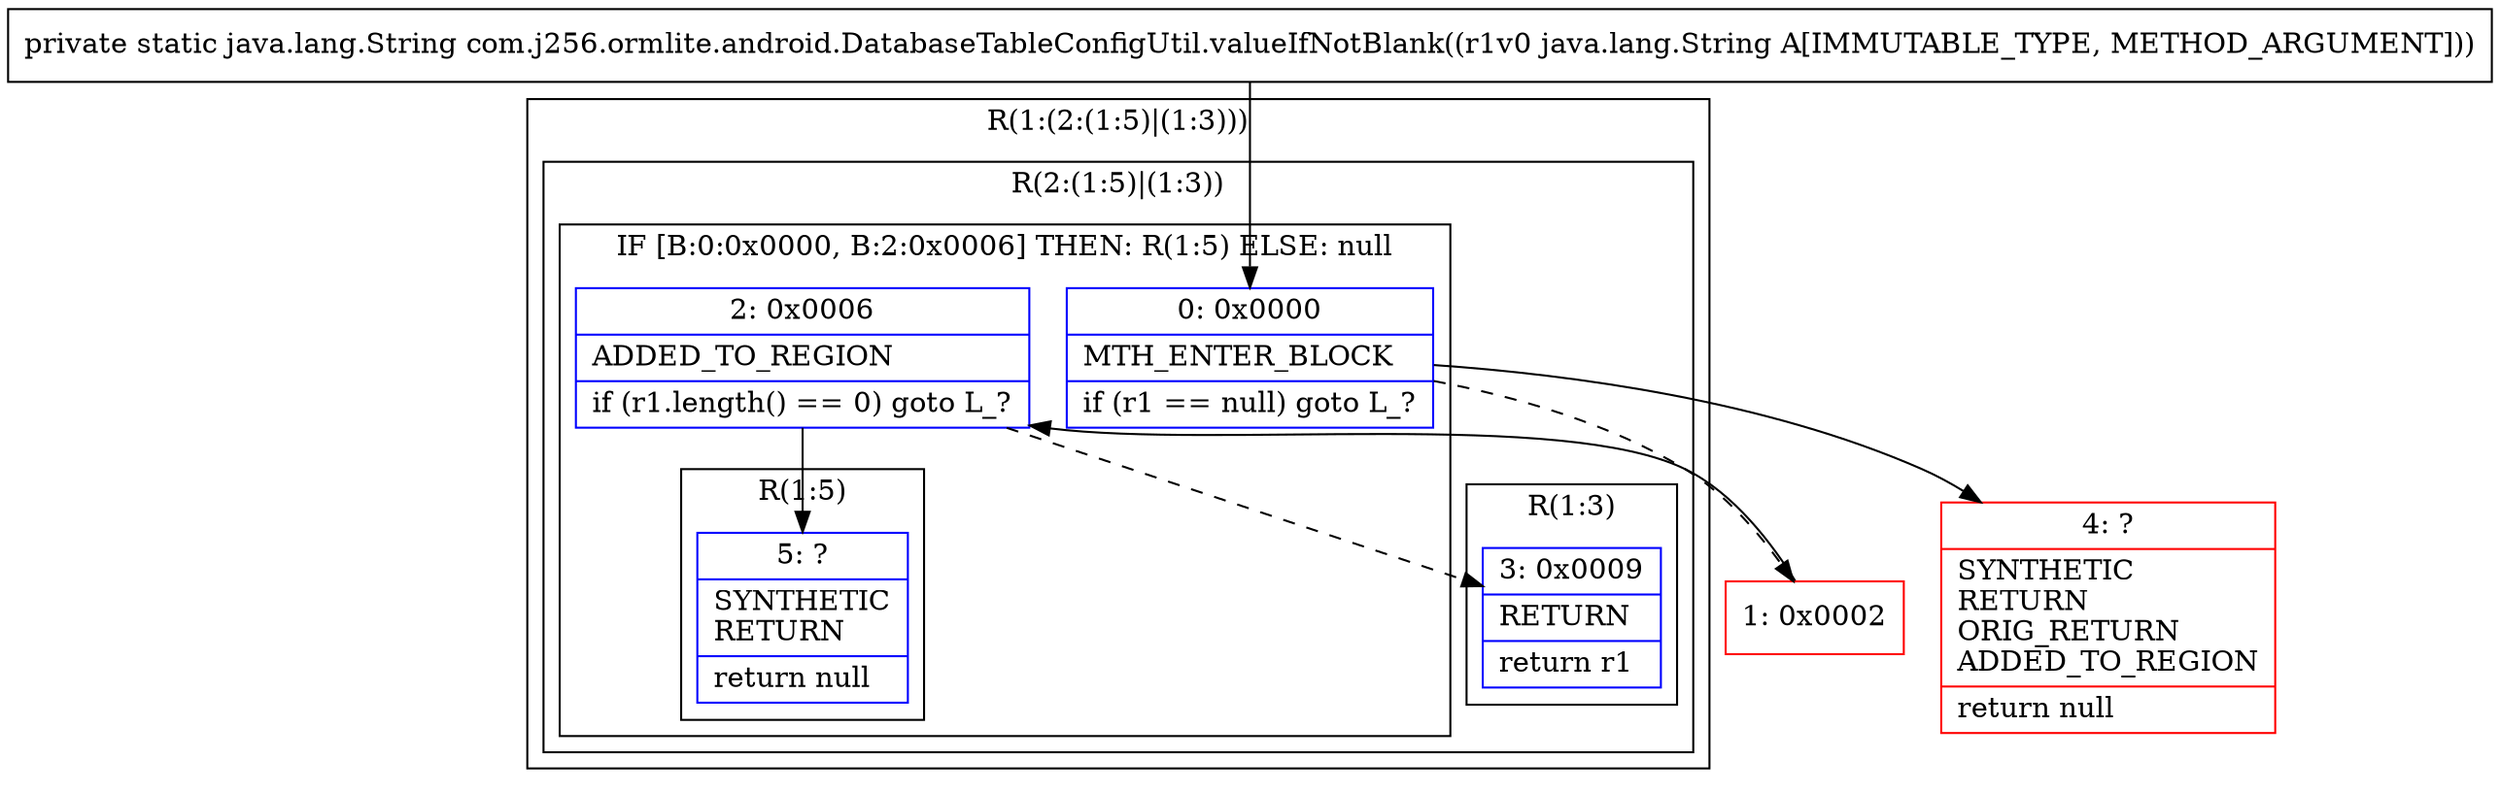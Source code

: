 digraph "CFG forcom.j256.ormlite.android.DatabaseTableConfigUtil.valueIfNotBlank(Ljava\/lang\/String;)Ljava\/lang\/String;" {
subgraph cluster_Region_584449214 {
label = "R(1:(2:(1:5)|(1:3)))";
node [shape=record,color=blue];
subgraph cluster_Region_1932049142 {
label = "R(2:(1:5)|(1:3))";
node [shape=record,color=blue];
subgraph cluster_IfRegion_396429269 {
label = "IF [B:0:0x0000, B:2:0x0006] THEN: R(1:5) ELSE: null";
node [shape=record,color=blue];
Node_0 [shape=record,label="{0\:\ 0x0000|MTH_ENTER_BLOCK\l|if (r1 == null) goto L_?\l}"];
Node_2 [shape=record,label="{2\:\ 0x0006|ADDED_TO_REGION\l|if (r1.length() == 0) goto L_?\l}"];
subgraph cluster_Region_888083755 {
label = "R(1:5)";
node [shape=record,color=blue];
Node_5 [shape=record,label="{5\:\ ?|SYNTHETIC\lRETURN\l|return null\l}"];
}
}
subgraph cluster_Region_970075908 {
label = "R(1:3)";
node [shape=record,color=blue];
Node_3 [shape=record,label="{3\:\ 0x0009|RETURN\l|return r1\l}"];
}
}
}
Node_1 [shape=record,color=red,label="{1\:\ 0x0002}"];
Node_4 [shape=record,color=red,label="{4\:\ ?|SYNTHETIC\lRETURN\lORIG_RETURN\lADDED_TO_REGION\l|return null\l}"];
MethodNode[shape=record,label="{private static java.lang.String com.j256.ormlite.android.DatabaseTableConfigUtil.valueIfNotBlank((r1v0 java.lang.String A[IMMUTABLE_TYPE, METHOD_ARGUMENT])) }"];
MethodNode -> Node_0;
Node_0 -> Node_1[style=dashed];
Node_0 -> Node_4;
Node_2 -> Node_3[style=dashed];
Node_2 -> Node_5;
Node_1 -> Node_2;
}

